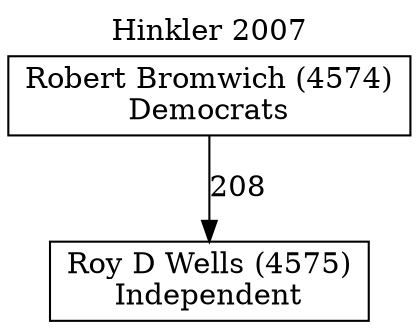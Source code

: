 // House preference flow
digraph "Roy D Wells (4575)_Hinkler_2007" {
	graph [label="Hinkler 2007" labelloc=t mclimit=10]
	node [shape=box]
	"Roy D Wells (4575)" [label="Roy D Wells (4575)
Independent"]
	"Robert Bromwich (4574)" [label="Robert Bromwich (4574)
Democrats"]
	"Robert Bromwich (4574)" -> "Roy D Wells (4575)" [label=208]
}

